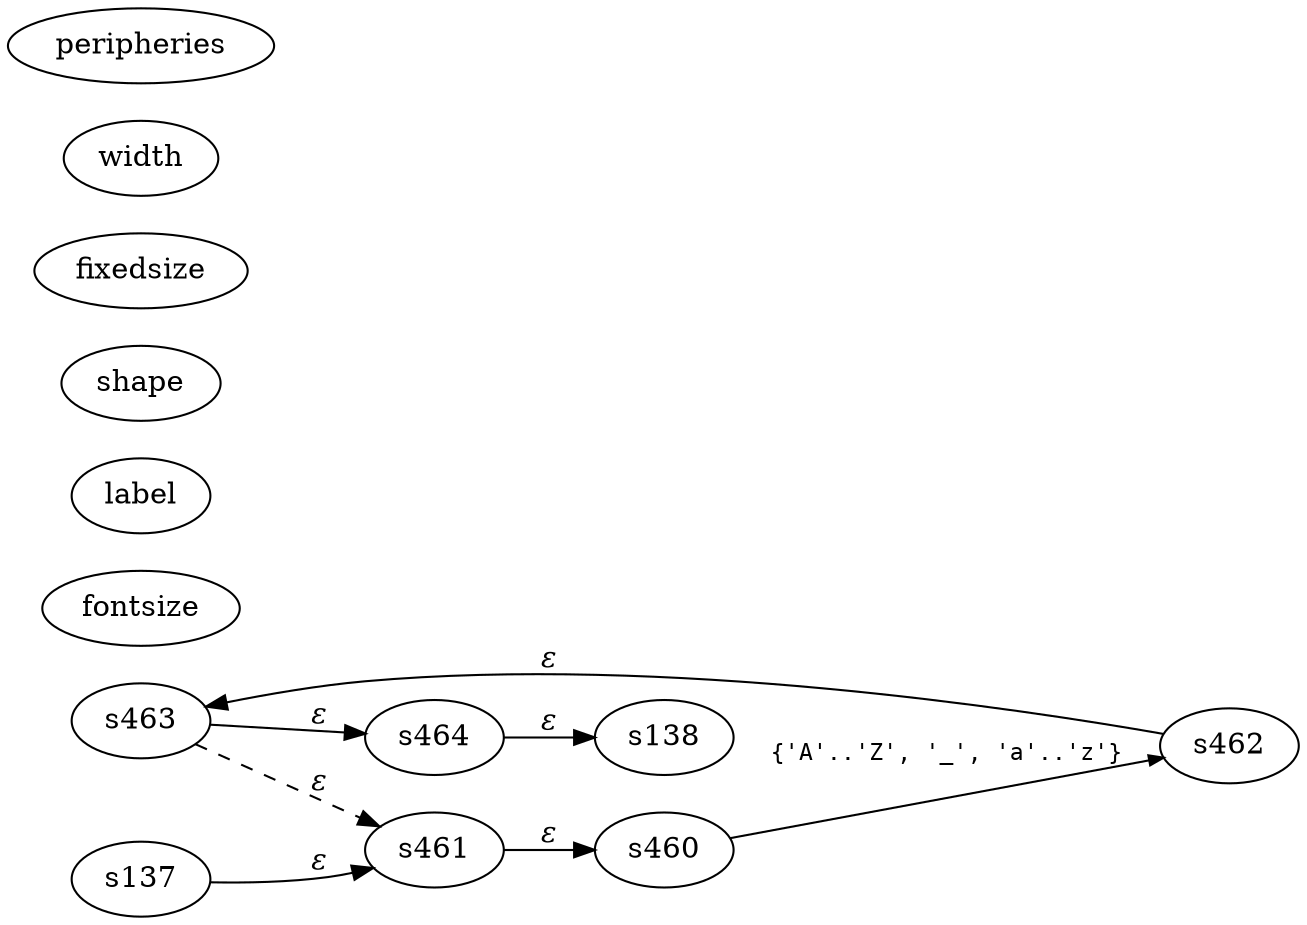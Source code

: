 digraph ATN {
rankdir=LR;
s138{fontsize:11, label:"138", shape:"doublecircle", fixedsize:true, width:.6};
s464{fontsize:11,label:"464", shape:"circle", fixedsize:true, width:.55, peripheries:1};
s137{fontsize:11,label:"137", shape:"circle", fixedsize:true, width:.55, peripheries:1};
s460{fontsize:11,label:"460", shape:"circle", fixedsize:true, width:.55, peripheries:1};
s461{fontsize:11,label:"&rarr;\n461+", shape:"circle", fixedsize:true, width:.55, peripheries:1};
s462{fontsize:11,label:"&larr;\n462", shape:"circle", fixedsize:true, width:.55, peripheries:1};
s463{fontsize:11,label:"{463+\nd=5|{<p0>|<p1>}}", shape:"record", fixedsize:false, peripheries:1};
s137 -> s461 [fontname="Times-Italic", label="&epsilon;"];
s461 -> s460 [fontname="Times-Italic", label="&epsilon;"];
s460 -> s462 [fontsize=11, fontname="Courier", arrowsize=.7, label = "{'A'..'Z', '_', 'a'..'z'}", arrowhead = normal];
s462 -> s463 [fontname="Times-Italic", label="&epsilon;"];
s463:p0 -> s461 [fontname="Times-Italic", label="&epsilon;", style="dashed"];
s463:p1 -> s464 [fontname="Times-Italic", label="&epsilon;"];
s464 -> s138 [fontname="Times-Italic", label="&epsilon;"];
}